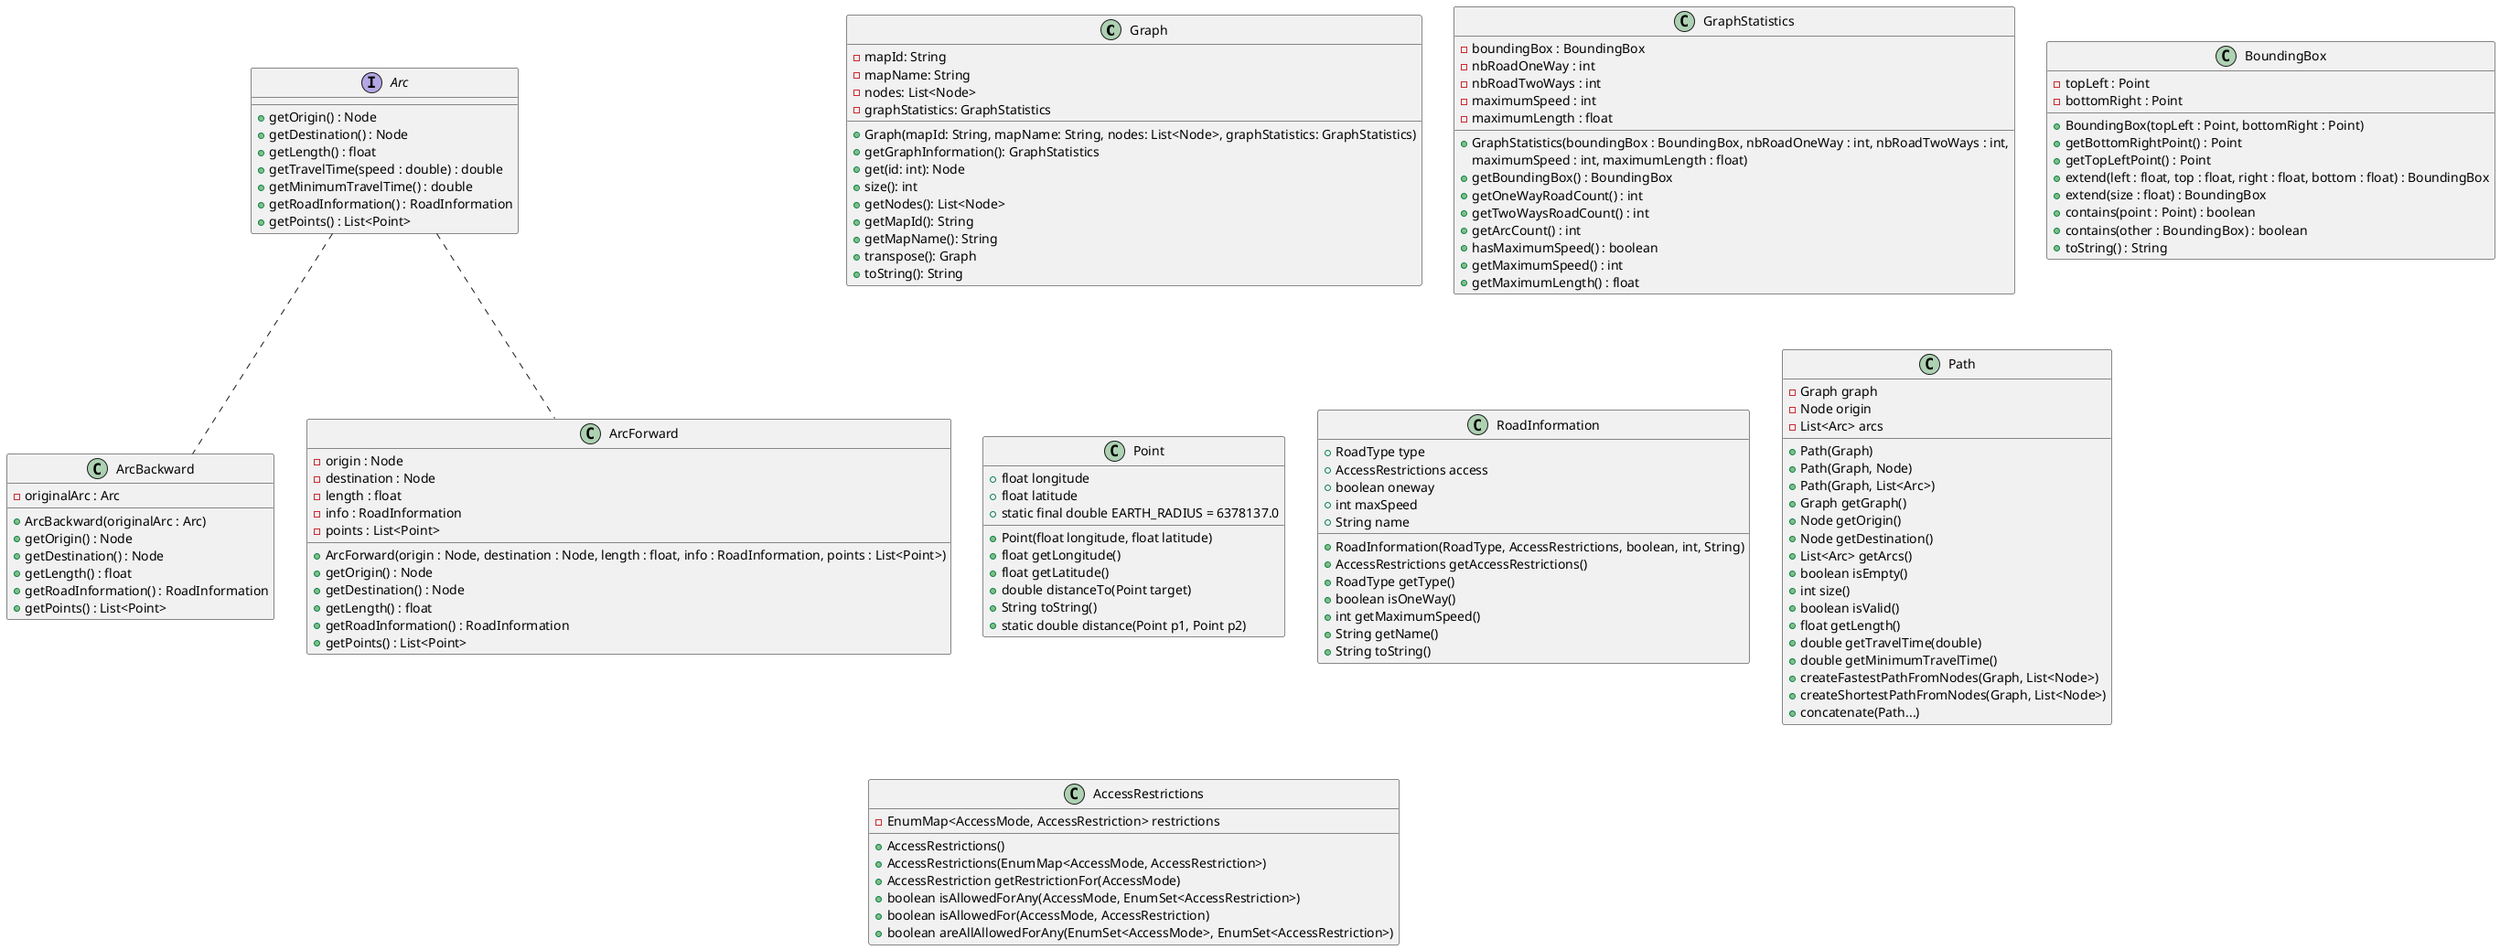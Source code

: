@startuml

class Graph {
    - mapId: String
    - mapName: String
    - nodes: List<Node>
    - graphStatistics: GraphStatistics

    + Graph(mapId: String, mapName: String, nodes: List<Node>, graphStatistics: GraphStatistics)
    + getGraphInformation(): GraphStatistics
    + get(id: int): Node
    + size(): int
    + getNodes(): List<Node>
    + getMapId(): String
    + getMapName(): String
    + transpose(): Graph
    + toString(): String
}

interface Arc {
    + getOrigin() : Node
    + getDestination() : Node
    + getLength() : float
    + getTravelTime(speed : double) : double
    + getMinimumTravelTime() : double
    + getRoadInformation() : RoadInformation
    + getPoints() : List<Point>
}

class ArcBackward {
    - originalArc : Arc
    
    + ArcBackward(originalArc : Arc)
    + getOrigin() : Node
    + getDestination() : Node
    + getLength() : float
    + getRoadInformation() : RoadInformation
    + getPoints() : List<Point>
}

class ArcForward {
    - origin : Node
    - destination : Node
    - length : float
    - info : RoadInformation
    - points : List<Point>
    
    + ArcForward(origin : Node, destination : Node, length : float, info : RoadInformation, points : List<Point>)
    + getOrigin() : Node
    + getDestination() : Node
    + getLength() : float
    + getRoadInformation() : RoadInformation
    + getPoints() : List<Point>
}

class GraphStatistics {
    - boundingBox : BoundingBox
    - nbRoadOneWay : int
    - nbRoadTwoWays : int
    - maximumSpeed : int
    - maximumLength : float

    + GraphStatistics(boundingBox : BoundingBox, nbRoadOneWay : int, nbRoadTwoWays : int,
        maximumSpeed : int, maximumLength : float)
    + getBoundingBox() : BoundingBox
    + getOneWayRoadCount() : int
    + getTwoWaysRoadCount() : int
    + getArcCount() : int
    + hasMaximumSpeed() : boolean
    + getMaximumSpeed() : int
    + getMaximumLength() : float
}

class BoundingBox {
    - topLeft : Point
    - bottomRight : Point

    + BoundingBox(topLeft : Point, bottomRight : Point)
    + getBottomRightPoint() : Point
    + getTopLeftPoint() : Point
    + extend(left : float, top : float, right : float, bottom : float) : BoundingBox
    + extend(size : float) : BoundingBox
    + contains(point : Point) : boolean
    + contains(other : BoundingBox) : boolean
    + toString() : String
}

class Point {
    + float longitude
    + float latitude
    + static final double EARTH_RADIUS = 6378137.0
    + Point(float longitude, float latitude)
    + float getLongitude()
    + float getLatitude()
    + double distanceTo(Point target)
    + String toString()
    + static double distance(Point p1, Point p2)
}

class RoadInformation {
    + RoadType type
    + AccessRestrictions access
    + boolean oneway
    + int maxSpeed
    + String name
    + RoadInformation(RoadType, AccessRestrictions, boolean, int, String)
    + AccessRestrictions getAccessRestrictions()
    + RoadType getType()
    + boolean isOneWay()
    + int getMaximumSpeed()
    + String getName()
    + String toString()
}

class Path {
    - Graph graph
    - Node origin
    - List<Arc> arcs

    + Path(Graph)
    + Path(Graph, Node)
    + Path(Graph, List<Arc>)
    + Graph getGraph()
    + Node getOrigin()
    + Node getDestination()
    + List<Arc> getArcs()
    + boolean isEmpty()
    + int size()
    + boolean isValid()
    + float getLength()
    + double getTravelTime(double)
    + double getMinimumTravelTime()
    + createFastestPathFromNodes(Graph, List<Node>)
    + createShortestPathFromNodes(Graph, List<Node>)
    + concatenate(Path...)
}

class AccessRestrictions {
    - EnumMap<AccessMode, AccessRestriction> restrictions

    + AccessRestrictions()
    + AccessRestrictions(EnumMap<AccessMode, AccessRestriction>)
    + AccessRestriction getRestrictionFor(AccessMode)
    + boolean isAllowedForAny(AccessMode, EnumSet<AccessRestriction>)
    + boolean isAllowedFor(AccessMode, AccessRestriction)
    + boolean areAllAllowedForAny(EnumSet<AccessMode>, EnumSet<AccessRestriction>)
}

ArcForward .up. Arc
ArcBackward .up. Arc

@enduml